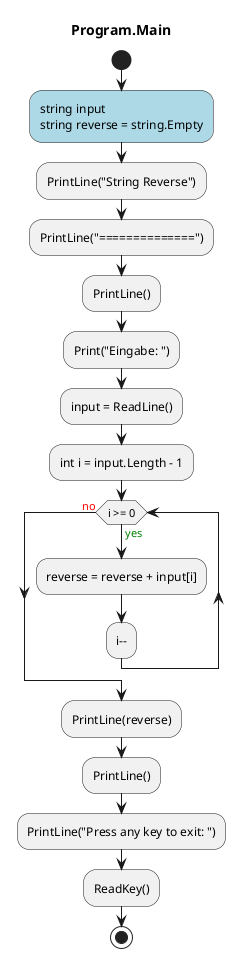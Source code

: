 @startuml Program.Main
title Program.Main
start
#LightBlue:string input
string reverse = string.Empty;
:PrintLine("String Reverse");
:PrintLine("==============");
:PrintLine();
:Print("Eingabe: ");
:input = ReadLine();
:int i = input.Length - 1;
while (i >= 0) is (<color:green>yes)
    :reverse = reverse + input[i];
:i--;
endwhile (<color:red>no)
:PrintLine(reverse);
:PrintLine();
:PrintLine("Press any key to exit: ");
:ReadKey();
stop
@enduml
